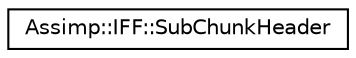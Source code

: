digraph "Graphical Class Hierarchy"
{
  edge [fontname="Helvetica",fontsize="10",labelfontname="Helvetica",labelfontsize="10"];
  node [fontname="Helvetica",fontsize="10",shape=record];
  rankdir="LR";
  Node1 [label="Assimp::IFF::SubChunkHeader",height=0.2,width=0.4,color="black", fillcolor="white", style="filled",URL="$struct_assimp_1_1_i_f_f_1_1_sub_chunk_header.html",tooltip="Describes an IFF sub chunk header. "];
}
